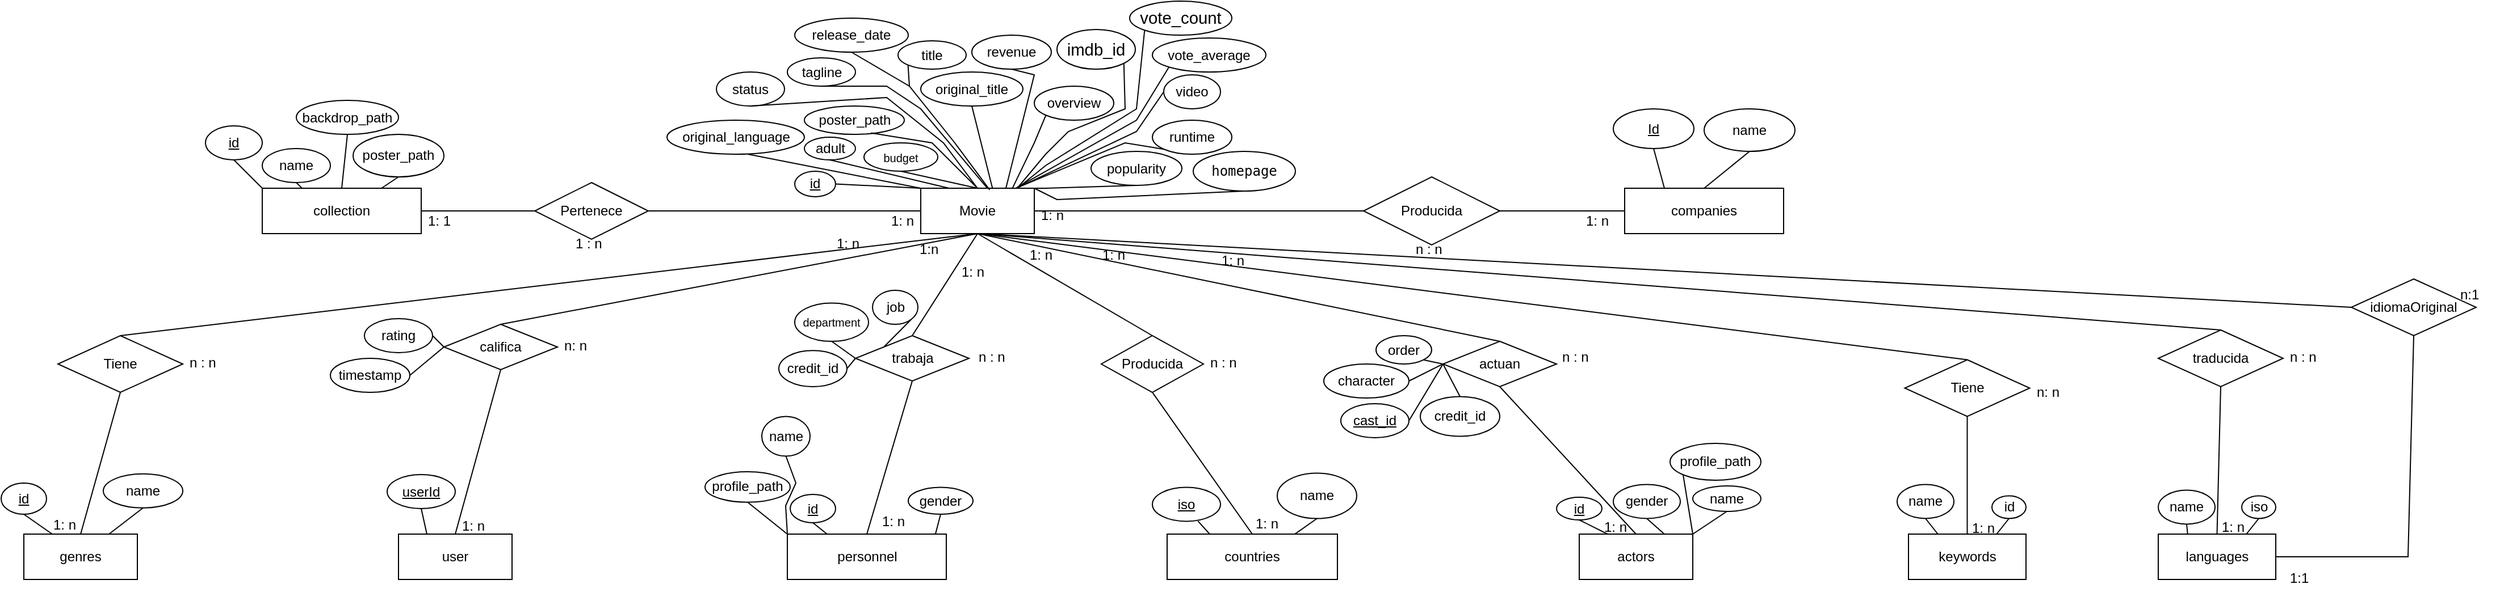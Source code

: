 <mxfile version="26.0.6">
  <diagram id="CirS74W1yyCGP_KkDUGx" name="ModeloConceptualCompleto">
    <mxGraphModel dx="3240" dy="900" grid="1" gridSize="10" guides="1" tooltips="1" connect="1" arrows="1" fold="1" page="1" pageScale="1" pageWidth="827" pageHeight="1169" math="0" shadow="0">
      <root>
        <mxCell id="0" />
        <mxCell id="1" parent="0" />
        <mxCell id="GQHDGKloXedWPg2WiuIK-1" value="Movie" style="whiteSpace=wrap;html=1;align=center;" parent="1" vertex="1">
          <mxGeometry x="610" y="320" width="100" height="40" as="geometry" />
        </mxCell>
        <mxCell id="GQHDGKloXedWPg2WiuIK-2" value="original_title" style="ellipse;whiteSpace=wrap;html=1;align=center;" parent="1" vertex="1">
          <mxGeometry x="610" y="217.5" width="90" height="30" as="geometry" />
        </mxCell>
        <mxCell id="GQHDGKloXedWPg2WiuIK-3" value="title" style="ellipse;whiteSpace=wrap;html=1;align=center;" parent="1" vertex="1">
          <mxGeometry x="590" y="190" width="60" height="25" as="geometry" />
        </mxCell>
        <mxCell id="GQHDGKloXedWPg2WiuIK-4" value="original_language" style="ellipse;whiteSpace=wrap;html=1;align=center;" parent="1" vertex="1">
          <mxGeometry x="386.5" y="260" width="121" height="30" as="geometry" />
        </mxCell>
        <mxCell id="GQHDGKloXedWPg2WiuIK-5" value="&lt;font style=&quot;font-size: 10px;&quot;&gt;budget&lt;/font&gt;" style="ellipse;whiteSpace=wrap;html=1;align=center;spacing=0;" parent="1" vertex="1">
          <mxGeometry x="560" y="280" width="65" height="25" as="geometry" />
        </mxCell>
        <mxCell id="GQHDGKloXedWPg2WiuIK-6" value="runtime" style="ellipse;whiteSpace=wrap;html=1;align=center;" parent="1" vertex="1">
          <mxGeometry x="814" y="260" width="70" height="30" as="geometry" />
        </mxCell>
        <mxCell id="GQHDGKloXedWPg2WiuIK-7" value="popularity" style="ellipse;whiteSpace=wrap;html=1;align=center;" parent="1" vertex="1">
          <mxGeometry x="760" y="287.5" width="80" height="30" as="geometry" />
        </mxCell>
        <mxCell id="GQHDGKloXedWPg2WiuIK-8" value="release_date" style="ellipse;whiteSpace=wrap;html=1;align=center;" parent="1" vertex="1">
          <mxGeometry x="499" y="170" width="100" height="30" as="geometry" />
        </mxCell>
        <mxCell id="GQHDGKloXedWPg2WiuIK-9" value="status" style="ellipse;whiteSpace=wrap;html=1;align=center;" parent="1" vertex="1">
          <mxGeometry x="430" y="217.5" width="60" height="30" as="geometry" />
        </mxCell>
        <mxCell id="GQHDGKloXedWPg2WiuIK-10" value="tagline" style="ellipse;whiteSpace=wrap;html=1;align=center;" parent="1" vertex="1">
          <mxGeometry x="492.5" y="205" width="60" height="25" as="geometry" />
        </mxCell>
        <mxCell id="GQHDGKloXedWPg2WiuIK-11" value="overview" style="ellipse;whiteSpace=wrap;html=1;align=center;" parent="1" vertex="1">
          <mxGeometry x="710" y="230" width="70" height="30" as="geometry" />
        </mxCell>
        <mxCell id="GQHDGKloXedWPg2WiuIK-12" value="companies" style="whiteSpace=wrap;html=1;align=center;" parent="1" vertex="1">
          <mxGeometry x="1230" y="320" width="140" height="40" as="geometry" />
        </mxCell>
        <mxCell id="GQHDGKloXedWPg2WiuIK-13" value="Id" style="ellipse;whiteSpace=wrap;html=1;align=center;fontStyle=4;" parent="1" vertex="1">
          <mxGeometry x="1220" y="250" width="71" height="35" as="geometry" />
        </mxCell>
        <mxCell id="GQHDGKloXedWPg2WiuIK-14" value="name" style="ellipse;whiteSpace=wrap;html=1;align=center;" parent="1" vertex="1">
          <mxGeometry x="1300" y="250" width="80" height="37.5" as="geometry" />
        </mxCell>
        <mxCell id="GQHDGKloXedWPg2WiuIK-15" value="" style="endArrow=none;html=1;rounded=0;entryX=0.5;entryY=1;entryDx=0;entryDy=0;exitX=0.25;exitY=0;exitDx=0;exitDy=0;" parent="1" source="GQHDGKloXedWPg2WiuIK-12" target="GQHDGKloXedWPg2WiuIK-13" edge="1">
          <mxGeometry relative="1" as="geometry">
            <mxPoint x="810" y="330" as="sourcePoint" />
            <mxPoint x="970" y="330" as="targetPoint" />
          </mxGeometry>
        </mxCell>
        <mxCell id="GQHDGKloXedWPg2WiuIK-16" value="" style="endArrow=none;html=1;rounded=0;entryX=0.5;entryY=1;entryDx=0;entryDy=0;exitX=0.5;exitY=0;exitDx=0;exitDy=0;" parent="1" source="GQHDGKloXedWPg2WiuIK-12" target="GQHDGKloXedWPg2WiuIK-14" edge="1">
          <mxGeometry relative="1" as="geometry">
            <mxPoint x="810" y="330" as="sourcePoint" />
            <mxPoint x="970" y="330" as="targetPoint" />
          </mxGeometry>
        </mxCell>
        <mxCell id="GQHDGKloXedWPg2WiuIK-17" value="Producida" style="shape=rhombus;perimeter=rhombusPerimeter;whiteSpace=wrap;html=1;align=center;" parent="1" vertex="1">
          <mxGeometry x="1000" y="310" width="120" height="60" as="geometry" />
        </mxCell>
        <mxCell id="GQHDGKloXedWPg2WiuIK-18" value="" style="endArrow=none;html=1;rounded=0;exitX=1;exitY=0.5;exitDx=0;exitDy=0;entryX=0;entryY=0.5;entryDx=0;entryDy=0;" parent="1" source="GQHDGKloXedWPg2WiuIK-1" target="GQHDGKloXedWPg2WiuIK-17" edge="1">
          <mxGeometry relative="1" as="geometry">
            <mxPoint x="810" y="330" as="sourcePoint" />
            <mxPoint x="970" y="330" as="targetPoint" />
          </mxGeometry>
        </mxCell>
        <mxCell id="GQHDGKloXedWPg2WiuIK-19" value="" style="endArrow=none;html=1;rounded=0;exitX=1;exitY=0.5;exitDx=0;exitDy=0;entryX=0;entryY=0.5;entryDx=0;entryDy=0;" parent="1" source="GQHDGKloXedWPg2WiuIK-17" target="GQHDGKloXedWPg2WiuIK-12" edge="1">
          <mxGeometry relative="1" as="geometry">
            <mxPoint x="910" y="390" as="sourcePoint" />
            <mxPoint x="1134" y="390" as="targetPoint" />
          </mxGeometry>
        </mxCell>
        <mxCell id="GQHDGKloXedWPg2WiuIK-20" value="personnel" style="whiteSpace=wrap;html=1;align=center;" parent="1" vertex="1">
          <mxGeometry x="492.5" y="625" width="140" height="40" as="geometry" />
        </mxCell>
        <mxCell id="GQHDGKloXedWPg2WiuIK-21" value="trabaja" style="shape=rhombus;perimeter=rhombusPerimeter;whiteSpace=wrap;html=1;align=center;" parent="1" vertex="1">
          <mxGeometry x="552.5" y="450" width="100" height="40" as="geometry" />
        </mxCell>
        <mxCell id="GQHDGKloXedWPg2WiuIK-22" value="" style="endArrow=none;html=1;rounded=0;exitX=0.5;exitY=1;exitDx=0;exitDy=0;entryX=0.5;entryY=0;entryDx=0;entryDy=0;" parent="1" source="GQHDGKloXedWPg2WiuIK-1" target="GQHDGKloXedWPg2WiuIK-21" edge="1">
          <mxGeometry relative="1" as="geometry">
            <mxPoint x="700" y="420" as="sourcePoint" />
            <mxPoint x="860" y="420" as="targetPoint" />
          </mxGeometry>
        </mxCell>
        <mxCell id="GQHDGKloXedWPg2WiuIK-23" value="" style="endArrow=none;html=1;rounded=0;exitX=0.5;exitY=1;exitDx=0;exitDy=0;entryX=0.5;entryY=0;entryDx=0;entryDy=0;" parent="1" source="GQHDGKloXedWPg2WiuIK-21" target="GQHDGKloXedWPg2WiuIK-20" edge="1">
          <mxGeometry relative="1" as="geometry">
            <mxPoint x="650" y="530" as="sourcePoint" />
            <mxPoint x="810" y="530" as="targetPoint" />
          </mxGeometry>
        </mxCell>
        <mxCell id="GQHDGKloXedWPg2WiuIK-24" value="id" style="ellipse;whiteSpace=wrap;html=1;align=center;fontStyle=4;" parent="1" vertex="1">
          <mxGeometry x="495" y="590" width="40" height="25" as="geometry" />
        </mxCell>
        <mxCell id="GQHDGKloXedWPg2WiuIK-25" value="" style="endArrow=none;html=1;rounded=0;exitX=0.5;exitY=1;exitDx=0;exitDy=0;entryX=0.25;entryY=0;entryDx=0;entryDy=0;" parent="1" source="GQHDGKloXedWPg2WiuIK-24" target="GQHDGKloXedWPg2WiuIK-20" edge="1">
          <mxGeometry relative="1" as="geometry">
            <mxPoint x="410" y="630" as="sourcePoint" />
            <mxPoint x="570" y="630" as="targetPoint" />
          </mxGeometry>
        </mxCell>
        <mxCell id="GQHDGKloXedWPg2WiuIK-26" value="credit_id" style="ellipse;whiteSpace=wrap;html=1;align=center;" parent="1" vertex="1">
          <mxGeometry x="485" y="463.12" width="60" height="31.88" as="geometry" />
        </mxCell>
        <mxCell id="GQHDGKloXedWPg2WiuIK-27" value="department" style="ellipse;whiteSpace=wrap;html=1;align=center;fontSize=10;" parent="1" vertex="1">
          <mxGeometry x="499" y="421.25" width="65" height="33.75" as="geometry" />
        </mxCell>
        <mxCell id="GQHDGKloXedWPg2WiuIK-28" value="" style="endArrow=none;html=1;rounded=0;exitX=1;exitY=0.5;exitDx=0;exitDy=0;entryX=0;entryY=0.5;entryDx=0;entryDy=0;" parent="1" source="GQHDGKloXedWPg2WiuIK-26" target="GQHDGKloXedWPg2WiuIK-21" edge="1">
          <mxGeometry relative="1" as="geometry">
            <mxPoint x="760" y="580" as="sourcePoint" />
            <mxPoint x="920" y="580" as="targetPoint" />
          </mxGeometry>
        </mxCell>
        <mxCell id="GQHDGKloXedWPg2WiuIK-29" value="" style="endArrow=none;html=1;rounded=0;exitX=0.5;exitY=1;exitDx=0;exitDy=0;entryX=0;entryY=0.5;entryDx=0;entryDy=0;" parent="1" source="GQHDGKloXedWPg2WiuIK-27" target="GQHDGKloXedWPg2WiuIK-21" edge="1">
          <mxGeometry relative="1" as="geometry">
            <mxPoint x="520" y="650" as="sourcePoint" />
            <mxPoint x="650" y="580" as="targetPoint" />
          </mxGeometry>
        </mxCell>
        <mxCell id="GQHDGKloXedWPg2WiuIK-30" value="countries" style="whiteSpace=wrap;html=1;align=center;" parent="1" vertex="1">
          <mxGeometry x="827" y="625" width="150" height="40" as="geometry" />
        </mxCell>
        <mxCell id="GQHDGKloXedWPg2WiuIK-31" value="Producida" style="shape=rhombus;perimeter=rhombusPerimeter;whiteSpace=wrap;html=1;align=center;" parent="1" vertex="1">
          <mxGeometry x="769" y="450" width="90" height="50" as="geometry" />
        </mxCell>
        <mxCell id="GQHDGKloXedWPg2WiuIK-32" value="" style="endArrow=none;html=1;rounded=0;exitX=0.5;exitY=1;exitDx=0;exitDy=0;entryX=0.5;entryY=0;entryDx=0;entryDy=0;" parent="1" source="GQHDGKloXedWPg2WiuIK-31" target="GQHDGKloXedWPg2WiuIK-30" edge="1">
          <mxGeometry relative="1" as="geometry">
            <mxPoint x="960" y="475" as="sourcePoint" />
            <mxPoint x="1215" y="565" as="targetPoint" />
          </mxGeometry>
        </mxCell>
        <mxCell id="GQHDGKloXedWPg2WiuIK-33" value="" style="endArrow=none;html=1;rounded=0;exitX=0.67;exitY=0.995;exitDx=0;exitDy=0;entryX=0.25;entryY=0;entryDx=0;entryDy=0;exitPerimeter=0;" parent="1" source="GQHDGKloXedWPg2WiuIK-86" target="GQHDGKloXedWPg2WiuIK-30" edge="1">
          <mxGeometry relative="1" as="geometry">
            <mxPoint x="819" y="580" as="sourcePoint" />
            <mxPoint x="957" y="640" as="targetPoint" />
          </mxGeometry>
        </mxCell>
        <mxCell id="GQHDGKloXedWPg2WiuIK-34" value="name" style="ellipse;whiteSpace=wrap;html=1;align=center;" parent="1" vertex="1">
          <mxGeometry x="924" y="571.25" width="70" height="40" as="geometry" />
        </mxCell>
        <mxCell id="GQHDGKloXedWPg2WiuIK-35" value="" style="endArrow=none;html=1;rounded=0;exitX=0.5;exitY=1;exitDx=0;exitDy=0;entryX=0.75;entryY=0;entryDx=0;entryDy=0;" parent="1" source="GQHDGKloXedWPg2WiuIK-34" target="GQHDGKloXedWPg2WiuIK-30" edge="1">
          <mxGeometry relative="1" as="geometry">
            <mxPoint x="1020" y="580" as="sourcePoint" />
            <mxPoint x="1180" y="580" as="targetPoint" />
          </mxGeometry>
        </mxCell>
        <mxCell id="GQHDGKloXedWPg2WiuIK-36" value="1: n" style="text;strokeColor=none;fillColor=none;spacingLeft=4;spacingRight=4;overflow=hidden;rotatable=0;points=[[0,0.5],[1,0.5]];portConstraint=eastwest;fontSize=12;whiteSpace=wrap;html=1;" parent="1" vertex="1">
          <mxGeometry x="640" y="380" width="30" height="20" as="geometry" />
        </mxCell>
        <mxCell id="GQHDGKloXedWPg2WiuIK-37" value="1: n" style="text;strokeColor=none;fillColor=none;spacingLeft=4;spacingRight=4;overflow=hidden;rotatable=0;points=[[0,0.5],[1,0.5]];portConstraint=eastwest;fontSize=12;whiteSpace=wrap;html=1;" parent="1" vertex="1">
          <mxGeometry x="570" y="600" width="40" height="30" as="geometry" />
        </mxCell>
        <mxCell id="GQHDGKloXedWPg2WiuIK-38" value="n : n" style="text;strokeColor=none;fillColor=none;spacingLeft=4;spacingRight=4;overflow=hidden;rotatable=0;points=[[0,0.5],[1,0.5]];portConstraint=eastwest;fontSize=12;whiteSpace=wrap;html=1;" parent="1" vertex="1">
          <mxGeometry x="655" y="455" width="40" height="30" as="geometry" />
        </mxCell>
        <mxCell id="GQHDGKloXedWPg2WiuIK-39" value="1: n" style="text;strokeColor=none;fillColor=none;spacingLeft=4;spacingRight=4;overflow=hidden;rotatable=0;points=[[0,0.5],[1,0.5]];portConstraint=eastwest;fontSize=12;whiteSpace=wrap;html=1;" parent="1" vertex="1">
          <mxGeometry x="1190" y="335" width="40" height="30" as="geometry" />
        </mxCell>
        <mxCell id="GQHDGKloXedWPg2WiuIK-40" value="1: n" style="text;strokeColor=none;fillColor=none;spacingLeft=4;spacingRight=4;overflow=hidden;rotatable=0;points=[[0,0.5],[1,0.5]];portConstraint=eastwest;fontSize=12;whiteSpace=wrap;html=1;" parent="1" vertex="1">
          <mxGeometry x="710" y="330" width="30" height="20" as="geometry" />
        </mxCell>
        <mxCell id="GQHDGKloXedWPg2WiuIK-41" value="n : n" style="text;strokeColor=none;fillColor=none;spacingLeft=4;spacingRight=4;overflow=hidden;rotatable=0;points=[[0,0.5],[1,0.5]];portConstraint=eastwest;fontSize=12;whiteSpace=wrap;html=1;" parent="1" vertex="1">
          <mxGeometry x="1040" y="360" width="40" height="30" as="geometry" />
        </mxCell>
        <mxCell id="GQHDGKloXedWPg2WiuIK-42" value="1: n" style="text;strokeColor=none;fillColor=none;spacingLeft=4;spacingRight=4;overflow=hidden;rotatable=0;points=[[0,0.5],[1,0.5]];portConstraint=eastwest;fontSize=12;whiteSpace=wrap;html=1;" parent="1" vertex="1">
          <mxGeometry x="899" y="601.88" width="30" height="20" as="geometry" />
        </mxCell>
        <mxCell id="GQHDGKloXedWPg2WiuIK-43" value="n : n" style="text;strokeColor=none;fillColor=none;spacingLeft=4;spacingRight=4;overflow=hidden;rotatable=0;points=[[0,0.5],[1,0.5]];portConstraint=eastwest;fontSize=12;whiteSpace=wrap;html=1;" parent="1" vertex="1">
          <mxGeometry x="859" y="460" width="40" height="30" as="geometry" />
        </mxCell>
        <mxCell id="GQHDGKloXedWPg2WiuIK-44" value="adult" style="ellipse;whiteSpace=wrap;html=1;align=center;rotation=0;" parent="1" vertex="1">
          <mxGeometry x="507.5" y="275" width="45" height="20" as="geometry" />
        </mxCell>
        <mxCell id="GQHDGKloXedWPg2WiuIK-45" value="&lt;font face=&quot;Helvetica&quot;&gt;&lt;code&gt;homepage&lt;br&gt;&lt;/code&gt;&lt;/font&gt;" style="ellipse;whiteSpace=wrap;html=1;align=center;" parent="1" vertex="1">
          <mxGeometry x="850" y="287.5" width="90" height="35" as="geometry" />
        </mxCell>
        <mxCell id="GQHDGKloXedWPg2WiuIK-46" value="id" style="ellipse;whiteSpace=wrap;html=1;align=center;fontStyle=4;" parent="1" vertex="1">
          <mxGeometry x="499" y="305" width="36" height="22.5" as="geometry" />
        </mxCell>
        <mxCell id="GQHDGKloXedWPg2WiuIK-47" value="poster_path" style="ellipse;whiteSpace=wrap;html=1;align=center;" parent="1" vertex="1">
          <mxGeometry x="507.5" y="247.5" width="88" height="25" as="geometry" />
        </mxCell>
        <mxCell id="GQHDGKloXedWPg2WiuIK-48" value="revenue" style="ellipse;whiteSpace=wrap;html=1;align=center;" parent="1" vertex="1">
          <mxGeometry x="655" y="185" width="70" height="30" as="geometry" />
        </mxCell>
        <mxCell id="GQHDGKloXedWPg2WiuIK-49" value="video" style="ellipse;whiteSpace=wrap;html=1;align=center;" parent="1" vertex="1">
          <mxGeometry x="824" y="220" width="50" height="30" as="geometry" />
        </mxCell>
        <mxCell id="GQHDGKloXedWPg2WiuIK-50" value="vote_average" style="ellipse;whiteSpace=wrap;html=1;align=center;" parent="1" vertex="1">
          <mxGeometry x="814" y="187.5" width="100" height="30" as="geometry" />
        </mxCell>
        <mxCell id="GQHDGKloXedWPg2WiuIK-51" value="collection" style="whiteSpace=wrap;html=1;align=center;" parent="1" vertex="1">
          <mxGeometry x="30" y="320" width="140" height="40" as="geometry" />
        </mxCell>
        <mxCell id="GQHDGKloXedWPg2WiuIK-52" value="actors" style="whiteSpace=wrap;html=1;align=center;" parent="1" vertex="1">
          <mxGeometry x="1190" y="625" width="100" height="40" as="geometry" />
        </mxCell>
        <mxCell id="GQHDGKloXedWPg2WiuIK-53" value="user" style="whiteSpace=wrap;html=1;align=center;" parent="1" vertex="1">
          <mxGeometry x="150" y="625" width="100" height="40" as="geometry" />
        </mxCell>
        <mxCell id="GQHDGKloXedWPg2WiuIK-54" value="" style="endArrow=none;html=1;rounded=0;exitX=1;exitY=0.5;exitDx=0;exitDy=0;entryX=0;entryY=0.5;entryDx=0;entryDy=0;" parent="1" source="GQHDGKloXedWPg2WiuIK-55" edge="1">
          <mxGeometry relative="1" as="geometry">
            <mxPoint x="446" y="340" as="sourcePoint" />
            <mxPoint x="610" y="340" as="targetPoint" />
          </mxGeometry>
        </mxCell>
        <mxCell id="GQHDGKloXedWPg2WiuIK-55" value="Pertenece" style="shape=rhombus;perimeter=rhombusPerimeter;whiteSpace=wrap;html=1;align=center;" parent="1" vertex="1">
          <mxGeometry x="270" y="315" width="100" height="50" as="geometry" />
        </mxCell>
        <mxCell id="GQHDGKloXedWPg2WiuIK-56" value="" style="endArrow=none;html=1;rounded=0;exitX=1;exitY=0.5;exitDx=0;exitDy=0;entryX=0;entryY=0.5;entryDx=0;entryDy=0;" parent="1" source="GQHDGKloXedWPg2WiuIK-51" target="GQHDGKloXedWPg2WiuIK-55" edge="1">
          <mxGeometry relative="1" as="geometry">
            <mxPoint x="180" y="420" as="sourcePoint" />
            <mxPoint x="338" y="420" as="targetPoint" />
          </mxGeometry>
        </mxCell>
        <mxCell id="GQHDGKloXedWPg2WiuIK-57" value="" style="endArrow=none;html=1;rounded=0;entryX=0.5;entryY=0;entryDx=0;entryDy=0;exitX=0.5;exitY=1;exitDx=0;exitDy=0;" parent="1" source="GQHDGKloXedWPg2WiuIK-60" target="GQHDGKloXedWPg2WiuIK-53" edge="1">
          <mxGeometry relative="1" as="geometry">
            <mxPoint x="420" y="470" as="sourcePoint" />
            <mxPoint x="514" y="540" as="targetPoint" />
          </mxGeometry>
        </mxCell>
        <mxCell id="GQHDGKloXedWPg2WiuIK-58" value="" style="endArrow=none;html=1;rounded=0;entryX=0.5;entryY=0;entryDx=0;entryDy=0;exitX=0.5;exitY=1;exitDx=0;exitDy=0;" parent="1" source="GQHDGKloXedWPg2WiuIK-62" target="GQHDGKloXedWPg2WiuIK-52" edge="1">
          <mxGeometry relative="1" as="geometry">
            <mxPoint x="1204" y="445" as="sourcePoint" />
            <mxPoint x="854" y="650" as="targetPoint" />
          </mxGeometry>
        </mxCell>
        <mxCell id="GQHDGKloXedWPg2WiuIK-59" value="" style="endArrow=none;html=1;rounded=0;exitX=0.5;exitY=1;exitDx=0;exitDy=0;entryX=0.5;entryY=0;entryDx=0;entryDy=0;" parent="1" source="GQHDGKloXedWPg2WiuIK-1" target="GQHDGKloXedWPg2WiuIK-31" edge="1">
          <mxGeometry relative="1" as="geometry">
            <mxPoint x="740" y="405" as="sourcePoint" />
            <mxPoint x="770" y="495" as="targetPoint" />
          </mxGeometry>
        </mxCell>
        <mxCell id="GQHDGKloXedWPg2WiuIK-60" value="califica" style="shape=rhombus;perimeter=rhombusPerimeter;whiteSpace=wrap;html=1;align=center;" parent="1" vertex="1">
          <mxGeometry x="190" y="440" width="100" height="40" as="geometry" />
        </mxCell>
        <mxCell id="GQHDGKloXedWPg2WiuIK-61" value="" style="endArrow=none;html=1;rounded=0;exitX=0.5;exitY=1;exitDx=0;exitDy=0;entryX=0.5;entryY=0;entryDx=0;entryDy=0;" parent="1" source="GQHDGKloXedWPg2WiuIK-1" target="GQHDGKloXedWPg2WiuIK-60" edge="1">
          <mxGeometry relative="1" as="geometry">
            <mxPoint x="535" y="365" as="sourcePoint" />
            <mxPoint x="420" y="460" as="targetPoint" />
          </mxGeometry>
        </mxCell>
        <mxCell id="GQHDGKloXedWPg2WiuIK-62" value="actuan" style="shape=rhombus;perimeter=rhombusPerimeter;whiteSpace=wrap;html=1;align=center;" parent="1" vertex="1">
          <mxGeometry x="1070" y="455" width="100" height="40" as="geometry" />
        </mxCell>
        <mxCell id="GQHDGKloXedWPg2WiuIK-63" value="" style="endArrow=none;html=1;rounded=0;entryX=0.5;entryY=0;entryDx=0;entryDy=0;exitX=0.5;exitY=1;exitDx=0;exitDy=0;" parent="1" source="GQHDGKloXedWPg2WiuIK-1" target="GQHDGKloXedWPg2WiuIK-62" edge="1">
          <mxGeometry relative="1" as="geometry">
            <mxPoint x="800" y="380" as="sourcePoint" />
            <mxPoint x="970" y="490" as="targetPoint" />
          </mxGeometry>
        </mxCell>
        <mxCell id="GQHDGKloXedWPg2WiuIK-64" value="" style="endArrow=none;html=1;rounded=0;exitX=1;exitY=0.5;exitDx=0;exitDy=0;entryX=0;entryY=0;entryDx=0;entryDy=0;" parent="1" source="GQHDGKloXedWPg2WiuIK-46" target="GQHDGKloXedWPg2WiuIK-1" edge="1">
          <mxGeometry relative="1" as="geometry">
            <mxPoint x="480" y="309.13" as="sourcePoint" />
            <mxPoint x="730" y="309.13" as="targetPoint" />
          </mxGeometry>
        </mxCell>
        <mxCell id="GQHDGKloXedWPg2WiuIK-65" value="" style="endArrow=none;html=1;rounded=0;exitX=0.5;exitY=1;exitDx=0;exitDy=0;entryX=0.25;entryY=0;entryDx=0;entryDy=0;" parent="1" source="GQHDGKloXedWPg2WiuIK-44" target="GQHDGKloXedWPg2WiuIK-1" edge="1">
          <mxGeometry relative="1" as="geometry">
            <mxPoint x="552" y="295" as="sourcePoint" />
            <mxPoint x="680" y="325" as="targetPoint" />
          </mxGeometry>
        </mxCell>
        <mxCell id="GQHDGKloXedWPg2WiuIK-66" value="" style="endArrow=none;html=1;rounded=0;exitX=0.5;exitY=1;exitDx=0;exitDy=0;entryX=0.5;entryY=0;entryDx=0;entryDy=0;" parent="1" source="GQHDGKloXedWPg2WiuIK-5" target="GQHDGKloXedWPg2WiuIK-1" edge="1">
          <mxGeometry relative="1" as="geometry">
            <mxPoint x="610" y="292.5" as="sourcePoint" />
            <mxPoint x="710" y="319.5" as="targetPoint" />
          </mxGeometry>
        </mxCell>
        <mxCell id="GQHDGKloXedWPg2WiuIK-67" value="" style="endArrow=none;html=1;rounded=0;exitX=0.5;exitY=1;exitDx=0;exitDy=0;entryX=1;entryY=0;entryDx=0;entryDy=0;" parent="1" source="GQHDGKloXedWPg2WiuIK-45" target="GQHDGKloXedWPg2WiuIK-1" edge="1">
          <mxGeometry relative="1" as="geometry">
            <mxPoint x="760" y="300" as="sourcePoint" />
            <mxPoint x="710" y="310" as="targetPoint" />
            <Array as="points">
              <mxPoint x="730" y="330" />
            </Array>
          </mxGeometry>
        </mxCell>
        <mxCell id="GQHDGKloXedWPg2WiuIK-68" value="" style="endArrow=none;html=1;rounded=0;exitX=0.5;exitY=1;exitDx=0;exitDy=0;entryX=0.631;entryY=-0.005;entryDx=0;entryDy=0;entryPerimeter=0;" parent="1" source="GQHDGKloXedWPg2WiuIK-2" target="GQHDGKloXedWPg2WiuIK-1" edge="1">
          <mxGeometry relative="1" as="geometry">
            <mxPoint x="700" y="310" as="sourcePoint" />
            <mxPoint x="670" y="318" as="targetPoint" />
          </mxGeometry>
        </mxCell>
        <mxCell id="GQHDGKloXedWPg2WiuIK-69" value="" style="endArrow=none;html=1;rounded=0;exitX=0.59;exitY=0.999;exitDx=0;exitDy=0;entryX=0;entryY=0;entryDx=0;entryDy=0;exitPerimeter=0;" parent="1" source="GQHDGKloXedWPg2WiuIK-4" target="GQHDGKloXedWPg2WiuIK-1" edge="1">
          <mxGeometry relative="1" as="geometry">
            <mxPoint x="710" y="320" as="sourcePoint" />
            <mxPoint x="715" y="350" as="targetPoint" />
          </mxGeometry>
        </mxCell>
        <mxCell id="GQHDGKloXedWPg2WiuIK-70" value="" style="endArrow=none;html=1;rounded=0;exitX=0.5;exitY=1;exitDx=0;exitDy=0;" parent="1" source="GQHDGKloXedWPg2WiuIK-7" edge="1">
          <mxGeometry relative="1" as="geometry">
            <mxPoint x="792" y="242.5" as="sourcePoint" />
            <mxPoint x="710" y="320" as="targetPoint" />
            <Array as="points">
              <mxPoint x="720" y="320" />
            </Array>
          </mxGeometry>
        </mxCell>
        <mxCell id="GQHDGKloXedWPg2WiuIK-71" value="" style="endArrow=none;html=1;rounded=0;exitX=0;exitY=1;exitDx=0;exitDy=0;entryX=0.808;entryY=-0.002;entryDx=0;entryDy=0;entryPerimeter=0;" parent="1" source="GQHDGKloXedWPg2WiuIK-11" target="GQHDGKloXedWPg2WiuIK-1" edge="1">
          <mxGeometry relative="1" as="geometry">
            <mxPoint x="710" y="320" as="sourcePoint" />
            <mxPoint x="705" y="340" as="targetPoint" />
            <Array as="points">
              <mxPoint x="710" y="280" />
            </Array>
          </mxGeometry>
        </mxCell>
        <mxCell id="GQHDGKloXedWPg2WiuIK-72" value="" style="endArrow=none;html=1;rounded=0;exitX=0.5;exitY=1;exitDx=0;exitDy=0;entryX=0.5;entryY=0;entryDx=0;entryDy=0;" parent="1" source="GQHDGKloXedWPg2WiuIK-9" target="GQHDGKloXedWPg2WiuIK-1" edge="1">
          <mxGeometry relative="1" as="geometry">
            <mxPoint x="516" y="225" as="sourcePoint" />
            <mxPoint x="494" y="160" as="targetPoint" />
            <Array as="points">
              <mxPoint x="580" y="240" />
              <mxPoint x="630" y="280" />
            </Array>
          </mxGeometry>
        </mxCell>
        <mxCell id="GQHDGKloXedWPg2WiuIK-73" value="" style="endArrow=none;html=1;rounded=0;entryX=0.607;entryY=0.035;entryDx=0;entryDy=0;exitX=0.5;exitY=1;exitDx=0;exitDy=0;entryPerimeter=0;" parent="1" source="GQHDGKloXedWPg2WiuIK-8" target="GQHDGKloXedWPg2WiuIK-1" edge="1">
          <mxGeometry relative="1" as="geometry">
            <mxPoint x="590" y="210" as="sourcePoint" />
            <mxPoint x="534" y="280" as="targetPoint" />
            <Array as="points">
              <mxPoint x="600" y="230" />
              <mxPoint x="640" y="280" />
            </Array>
          </mxGeometry>
        </mxCell>
        <mxCell id="GQHDGKloXedWPg2WiuIK-74" value="" style="endArrow=none;html=1;rounded=0;entryX=0.584;entryY=-0.009;entryDx=0;entryDy=0;exitX=0.5;exitY=1;exitDx=0;exitDy=0;entryPerimeter=0;" parent="1" source="GQHDGKloXedWPg2WiuIK-10" target="GQHDGKloXedWPg2WiuIK-1" edge="1">
          <mxGeometry relative="1" as="geometry">
            <mxPoint x="605" y="210" as="sourcePoint" />
            <mxPoint x="617" y="226" as="targetPoint" />
            <Array as="points">
              <mxPoint x="550" y="230" />
              <mxPoint x="580" y="230" />
              <mxPoint x="610" y="250" />
            </Array>
          </mxGeometry>
        </mxCell>
        <mxCell id="GQHDGKloXedWPg2WiuIK-75" value="" style="endArrow=none;html=1;rounded=0;exitX=0.666;exitY=0.949;exitDx=0;exitDy=0;entryX=0.5;entryY=0;entryDx=0;entryDy=0;exitPerimeter=0;" parent="1" source="GQHDGKloXedWPg2WiuIK-47" target="GQHDGKloXedWPg2WiuIK-1" edge="1">
          <mxGeometry relative="1" as="geometry">
            <mxPoint x="563" y="212" as="sourcePoint" />
            <mxPoint x="560" y="248" as="targetPoint" />
            <Array as="points">
              <mxPoint x="620" y="280" />
            </Array>
          </mxGeometry>
        </mxCell>
        <mxCell id="GQHDGKloXedWPg2WiuIK-76" value="" style="endArrow=none;html=1;rounded=0;exitX=0;exitY=1;exitDx=0;exitDy=0;entryX=0.836;entryY=0.002;entryDx=0;entryDy=0;entryPerimeter=0;" parent="1" source="GQHDGKloXedWPg2WiuIK-6" target="GQHDGKloXedWPg2WiuIK-1" edge="1">
          <mxGeometry relative="1" as="geometry">
            <mxPoint x="828" y="268" as="sourcePoint" />
            <mxPoint x="690" y="320" as="targetPoint" />
            <Array as="points">
              <mxPoint x="790" y="280" />
            </Array>
          </mxGeometry>
        </mxCell>
        <mxCell id="GQHDGKloXedWPg2WiuIK-77" value="" style="endArrow=none;html=1;rounded=0;exitX=0;exitY=1;exitDx=0;exitDy=0;" parent="1" source="GQHDGKloXedWPg2WiuIK-3" edge="1">
          <mxGeometry relative="1" as="geometry">
            <mxPoint x="468" y="300" as="sourcePoint" />
            <mxPoint x="600" y="230" as="targetPoint" />
          </mxGeometry>
        </mxCell>
        <mxCell id="GQHDGKloXedWPg2WiuIK-78" value="" style="endArrow=none;html=1;rounded=0;exitX=0.5;exitY=1;exitDx=0;exitDy=0;entryX=0.75;entryY=0;entryDx=0;entryDy=0;" parent="1" source="GQHDGKloXedWPg2WiuIK-48" target="GQHDGKloXedWPg2WiuIK-1" edge="1">
          <mxGeometry relative="1" as="geometry">
            <mxPoint x="750.002" y="207.405" as="sourcePoint" />
            <mxPoint x="719" y="227.59" as="targetPoint" />
            <Array as="points">
              <mxPoint x="710" y="220" />
            </Array>
          </mxGeometry>
        </mxCell>
        <mxCell id="GQHDGKloXedWPg2WiuIK-81" value="id" style="ellipse;whiteSpace=wrap;html=1;align=center;fontStyle=4;" parent="1" vertex="1">
          <mxGeometry x="-20" y="265" width="50" height="30" as="geometry" />
        </mxCell>
        <mxCell id="GQHDGKloXedWPg2WiuIK-82" value="name" style="ellipse;whiteSpace=wrap;html=1;align=center;" parent="1" vertex="1">
          <mxGeometry x="30" y="285" width="60" height="30" as="geometry" />
        </mxCell>
        <mxCell id="GQHDGKloXedWPg2WiuIK-83" value="" style="endArrow=none;html=1;rounded=0;exitX=0.5;exitY=1;exitDx=0;exitDy=0;entryX=0;entryY=0;entryDx=0;entryDy=0;" parent="1" source="GQHDGKloXedWPg2WiuIK-81" target="GQHDGKloXedWPg2WiuIK-51" edge="1">
          <mxGeometry relative="1" as="geometry">
            <mxPoint x="40" y="310" as="sourcePoint" />
            <mxPoint x="200" y="310" as="targetPoint" />
          </mxGeometry>
        </mxCell>
        <mxCell id="GQHDGKloXedWPg2WiuIK-84" value="" style="endArrow=none;html=1;rounded=0;exitX=0.5;exitY=1;exitDx=0;exitDy=0;entryX=0.25;entryY=0;entryDx=0;entryDy=0;" parent="1" source="GQHDGKloXedWPg2WiuIK-82" target="GQHDGKloXedWPg2WiuIK-51" edge="1">
          <mxGeometry relative="1" as="geometry">
            <mxPoint x="134.84" y="300" as="sourcePoint" />
            <mxPoint x="134.84" y="325" as="targetPoint" />
          </mxGeometry>
        </mxCell>
        <mxCell id="GQHDGKloXedWPg2WiuIK-85" value="character" style="ellipse;whiteSpace=wrap;html=1;align=center;" parent="1" vertex="1">
          <mxGeometry x="965" y="475" width="75" height="30" as="geometry" />
        </mxCell>
        <mxCell id="GQHDGKloXedWPg2WiuIK-86" value="iso" style="ellipse;whiteSpace=wrap;html=1;align=center;fontStyle=4;" parent="1" vertex="1">
          <mxGeometry x="814" y="583.75" width="60" height="30" as="geometry" />
        </mxCell>
        <mxCell id="GQHDGKloXedWPg2WiuIK-87" value="cast_id" style="ellipse;whiteSpace=wrap;html=1;align=center;fontStyle=4;" parent="1" vertex="1">
          <mxGeometry x="980" y="510" width="60" height="30" as="geometry" />
        </mxCell>
        <mxCell id="GQHDGKloXedWPg2WiuIK-88" value="" style="endArrow=none;html=1;rounded=0;entryX=0;entryY=0.5;entryDx=0;entryDy=0;exitX=1;exitY=0.5;exitDx=0;exitDy=0;" parent="1" source="GQHDGKloXedWPg2WiuIK-87" target="GQHDGKloXedWPg2WiuIK-62" edge="1">
          <mxGeometry relative="1" as="geometry">
            <mxPoint x="1070" y="541" as="sourcePoint" />
            <mxPoint x="1110.0" y="581.25" as="targetPoint" />
          </mxGeometry>
        </mxCell>
        <mxCell id="GQHDGKloXedWPg2WiuIK-89" value="credit_id" style="ellipse;whiteSpace=wrap;html=1;align=center;" parent="1" vertex="1">
          <mxGeometry x="1050" y="503.75" width="70" height="35" as="geometry" />
        </mxCell>
        <mxCell id="GQHDGKloXedWPg2WiuIK-90" value="gender" style="ellipse;whiteSpace=wrap;html=1;align=center;" parent="1" vertex="1">
          <mxGeometry x="1220" y="581.25" width="59" height="30" as="geometry" />
        </mxCell>
        <mxCell id="GQHDGKloXedWPg2WiuIK-91" value="name" style="ellipse;whiteSpace=wrap;html=1;align=center;" parent="1" vertex="1">
          <mxGeometry x="1290" y="582.5" width="60" height="22.5" as="geometry" />
        </mxCell>
        <mxCell id="GQHDGKloXedWPg2WiuIK-92" value="order" style="ellipse;whiteSpace=wrap;html=1;align=center;" parent="1" vertex="1">
          <mxGeometry x="1011" y="450" width="49" height="25" as="geometry" />
        </mxCell>
        <mxCell id="GQHDGKloXedWPg2WiuIK-93" value="profile_path" style="ellipse;whiteSpace=wrap;html=1;align=center;" parent="1" vertex="1">
          <mxGeometry x="1270" y="545" width="80" height="32.5" as="geometry" />
        </mxCell>
        <mxCell id="GQHDGKloXedWPg2WiuIK-94" value="" style="endArrow=none;html=1;rounded=0;exitX=1;exitY=1;exitDx=0;exitDy=0;entryX=0;entryY=0.5;entryDx=0;entryDy=0;" parent="1" source="GQHDGKloXedWPg2WiuIK-92" target="GQHDGKloXedWPg2WiuIK-62" edge="1">
          <mxGeometry relative="1" as="geometry">
            <mxPoint x="1121" y="585" as="sourcePoint" />
            <mxPoint x="1130" y="595" as="targetPoint" />
            <Array as="points" />
          </mxGeometry>
        </mxCell>
        <mxCell id="GQHDGKloXedWPg2WiuIK-98" value="" style="endArrow=none;html=1;rounded=0;exitX=0;exitY=1;exitDx=0;exitDy=0;entryX=1;entryY=0;entryDx=0;entryDy=0;" parent="1" source="GQHDGKloXedWPg2WiuIK-93" target="GQHDGKloXedWPg2WiuIK-52" edge="1">
          <mxGeometry relative="1" as="geometry">
            <mxPoint x="1168" y="560" as="sourcePoint" />
            <mxPoint x="1215" y="605" as="targetPoint" />
          </mxGeometry>
        </mxCell>
        <mxCell id="GQHDGKloXedWPg2WiuIK-99" value="" style="endArrow=none;html=1;rounded=0;exitX=0.5;exitY=1;exitDx=0;exitDy=0;entryX=1;entryY=0;entryDx=0;entryDy=0;" parent="1" source="GQHDGKloXedWPg2WiuIK-91" target="GQHDGKloXedWPg2WiuIK-52" edge="1">
          <mxGeometry relative="1" as="geometry">
            <mxPoint x="1178" y="570" as="sourcePoint" />
            <mxPoint x="1225" y="615" as="targetPoint" />
          </mxGeometry>
        </mxCell>
        <mxCell id="GQHDGKloXedWPg2WiuIK-100" value="gender" style="ellipse;whiteSpace=wrap;html=1;align=center;" parent="1" vertex="1">
          <mxGeometry x="599" y="583.75" width="57" height="23.75" as="geometry" />
        </mxCell>
        <mxCell id="GQHDGKloXedWPg2WiuIK-101" value="job" style="ellipse;whiteSpace=wrap;html=1;align=center;" parent="1" vertex="1">
          <mxGeometry x="567.5" y="410" width="40" height="30" as="geometry" />
        </mxCell>
        <mxCell id="GQHDGKloXedWPg2WiuIK-102" value="name" style="ellipse;whiteSpace=wrap;html=1;align=center;" parent="1" vertex="1">
          <mxGeometry x="470" y="521.25" width="42.5" height="35" as="geometry" />
        </mxCell>
        <mxCell id="GQHDGKloXedWPg2WiuIK-103" value="profile_path" style="ellipse;whiteSpace=wrap;html=1;align=center;" parent="1" vertex="1">
          <mxGeometry x="420" y="570" width="75" height="26.88" as="geometry" />
        </mxCell>
        <mxCell id="GQHDGKloXedWPg2WiuIK-104" value="" style="endArrow=none;html=1;rounded=0;exitX=0.5;exitY=1;exitDx=0;exitDy=0;entryX=0.931;entryY=0.008;entryDx=0;entryDy=0;entryPerimeter=0;" parent="1" source="GQHDGKloXedWPg2WiuIK-100" target="GQHDGKloXedWPg2WiuIK-20" edge="1">
          <mxGeometry relative="1" as="geometry">
            <mxPoint x="562" y="565" as="sourcePoint" />
            <mxPoint x="630" y="630" as="targetPoint" />
          </mxGeometry>
        </mxCell>
        <mxCell id="GQHDGKloXedWPg2WiuIK-105" value="" style="endArrow=none;html=1;rounded=0;exitX=1;exitY=1;exitDx=0;exitDy=0;entryX=0;entryY=0;entryDx=0;entryDy=0;" parent="1" source="GQHDGKloXedWPg2WiuIK-101" target="GQHDGKloXedWPg2WiuIK-21" edge="1">
          <mxGeometry relative="1" as="geometry">
            <mxPoint x="572" y="575" as="sourcePoint" />
            <mxPoint x="567" y="646" as="targetPoint" />
          </mxGeometry>
        </mxCell>
        <mxCell id="GQHDGKloXedWPg2WiuIK-106" value="" style="endArrow=none;html=1;rounded=0;exitX=0.5;exitY=1;exitDx=0;exitDy=0;entryX=0;entryY=0;entryDx=0;entryDy=0;" parent="1" source="GQHDGKloXedWPg2WiuIK-102" target="GQHDGKloXedWPg2WiuIK-20" edge="1">
          <mxGeometry relative="1" as="geometry">
            <mxPoint x="582" y="585" as="sourcePoint" />
            <mxPoint x="577" y="656" as="targetPoint" />
            <Array as="points">
              <mxPoint x="500" y="580" />
              <mxPoint x="491" y="600" />
            </Array>
          </mxGeometry>
        </mxCell>
        <mxCell id="GQHDGKloXedWPg2WiuIK-107" value="" style="endArrow=none;html=1;rounded=0;exitX=0.5;exitY=1;exitDx=0;exitDy=0;entryX=0;entryY=0;entryDx=0;entryDy=0;" parent="1" source="GQHDGKloXedWPg2WiuIK-103" target="GQHDGKloXedWPg2WiuIK-20" edge="1">
          <mxGeometry relative="1" as="geometry">
            <mxPoint x="552" y="592" as="sourcePoint" />
            <mxPoint x="548" y="635" as="targetPoint" />
          </mxGeometry>
        </mxCell>
        <mxCell id="GQHDGKloXedWPg2WiuIK-109" value="rating" style="ellipse;whiteSpace=wrap;html=1;align=center;" parent="1" vertex="1">
          <mxGeometry x="120" y="435" width="60" height="30" as="geometry" />
        </mxCell>
        <mxCell id="GQHDGKloXedWPg2WiuIK-110" value="timestamp" style="ellipse;whiteSpace=wrap;html=1;align=center;" parent="1" vertex="1">
          <mxGeometry x="90" y="470" width="70" height="30" as="geometry" />
        </mxCell>
        <mxCell id="GQHDGKloXedWPg2WiuIK-111" value="" style="endArrow=none;html=1;rounded=0;exitX=1;exitY=0.5;exitDx=0;exitDy=0;entryX=0;entryY=0.5;entryDx=0;entryDy=0;" parent="1" source="GQHDGKloXedWPg2WiuIK-110" target="GQHDGKloXedWPg2WiuIK-60" edge="1">
          <mxGeometry relative="1" as="geometry">
            <mxPoint x="190" y="570" as="sourcePoint" />
            <mxPoint x="350" y="570" as="targetPoint" />
          </mxGeometry>
        </mxCell>
        <mxCell id="GQHDGKloXedWPg2WiuIK-112" value="" style="endArrow=none;html=1;rounded=0;exitX=1;exitY=0.5;exitDx=0;exitDy=0;entryX=0;entryY=0.5;entryDx=0;entryDy=0;" parent="1" source="GQHDGKloXedWPg2WiuIK-109" target="GQHDGKloXedWPg2WiuIK-60" edge="1">
          <mxGeometry relative="1" as="geometry">
            <mxPoint x="190" y="570" as="sourcePoint" />
            <mxPoint x="350" y="570" as="targetPoint" />
          </mxGeometry>
        </mxCell>
        <mxCell id="GQHDGKloXedWPg2WiuIK-113" value="" style="endArrow=none;html=1;rounded=0;exitX=0.5;exitY=1;exitDx=0;exitDy=0;entryX=0.25;entryY=0;entryDx=0;entryDy=0;" parent="1" source="kyz5QwAfoY5FNnczMksz-1" target="GQHDGKloXedWPg2WiuIK-53" edge="1">
          <mxGeometry relative="1" as="geometry">
            <mxPoint x="135" y="596.88" as="sourcePoint" />
            <mxPoint x="350" y="570" as="targetPoint" />
          </mxGeometry>
        </mxCell>
        <mxCell id="GQHDGKloXedWPg2WiuIK-114" value="genres" style="whiteSpace=wrap;html=1;align=center;" parent="1" vertex="1">
          <mxGeometry x="-180" y="625" width="100" height="40" as="geometry" />
        </mxCell>
        <mxCell id="GQHDGKloXedWPg2WiuIK-115" value="Tiene" style="shape=rhombus;perimeter=rhombusPerimeter;whiteSpace=wrap;html=1;align=center;" parent="1" vertex="1">
          <mxGeometry x="-150" y="450" width="110" height="50" as="geometry" />
        </mxCell>
        <mxCell id="GQHDGKloXedWPg2WiuIK-116" value="" style="endArrow=none;html=1;rounded=0;exitX=0.5;exitY=1;exitDx=0;exitDy=0;entryX=0.5;entryY=0;entryDx=0;entryDy=0;" parent="1" source="GQHDGKloXedWPg2WiuIK-1" target="GQHDGKloXedWPg2WiuIK-115" edge="1">
          <mxGeometry relative="1" as="geometry">
            <mxPoint x="430" y="540" as="sourcePoint" />
            <mxPoint x="590" y="540" as="targetPoint" />
          </mxGeometry>
        </mxCell>
        <mxCell id="GQHDGKloXedWPg2WiuIK-117" value="" style="endArrow=none;html=1;rounded=0;exitX=0.5;exitY=1;exitDx=0;exitDy=0;entryX=0.5;entryY=0;entryDx=0;entryDy=0;" parent="1" source="GQHDGKloXedWPg2WiuIK-115" target="GQHDGKloXedWPg2WiuIK-114" edge="1">
          <mxGeometry relative="1" as="geometry">
            <mxPoint x="430" y="540" as="sourcePoint" />
            <mxPoint x="590" y="540" as="targetPoint" />
          </mxGeometry>
        </mxCell>
        <mxCell id="GQHDGKloXedWPg2WiuIK-118" value="languages" style="whiteSpace=wrap;html=1;align=center;" parent="1" vertex="1">
          <mxGeometry x="1700" y="625" width="103.5" height="40" as="geometry" />
        </mxCell>
        <mxCell id="GQHDGKloXedWPg2WiuIK-119" value="traducida" style="shape=rhombus;perimeter=rhombusPerimeter;whiteSpace=wrap;html=1;align=center;" parent="1" vertex="1">
          <mxGeometry x="1700" y="445" width="110" height="50" as="geometry" />
        </mxCell>
        <mxCell id="GQHDGKloXedWPg2WiuIK-120" value="" style="endArrow=none;html=1;rounded=0;entryX=0.5;entryY=0;entryDx=0;entryDy=0;exitX=0.5;exitY=1;exitDx=0;exitDy=0;" parent="1" source="GQHDGKloXedWPg2WiuIK-1" target="GQHDGKloXedWPg2WiuIK-119" edge="1">
          <mxGeometry relative="1" as="geometry">
            <mxPoint x="1160" y="500" as="sourcePoint" />
            <mxPoint x="1320" y="500" as="targetPoint" />
          </mxGeometry>
        </mxCell>
        <mxCell id="GQHDGKloXedWPg2WiuIK-121" value="" style="endArrow=none;html=1;rounded=0;entryX=0.5;entryY=1;entryDx=0;entryDy=0;exitX=0.5;exitY=0;exitDx=0;exitDy=0;" parent="1" source="GQHDGKloXedWPg2WiuIK-118" target="GQHDGKloXedWPg2WiuIK-119" edge="1">
          <mxGeometry relative="1" as="geometry">
            <mxPoint x="1160" y="500" as="sourcePoint" />
            <mxPoint x="1320" y="500" as="targetPoint" />
          </mxGeometry>
        </mxCell>
        <mxCell id="GQHDGKloXedWPg2WiuIK-122" value="id" style="ellipse;whiteSpace=wrap;html=1;align=center;fontStyle=4;" parent="1" vertex="1">
          <mxGeometry x="-200" y="580" width="40" height="27.5" as="geometry" />
        </mxCell>
        <mxCell id="GQHDGKloXedWPg2WiuIK-123" value="name" style="ellipse;whiteSpace=wrap;html=1;align=center;" parent="1" vertex="1">
          <mxGeometry x="-110" y="571.88" width="70" height="30" as="geometry" />
        </mxCell>
        <mxCell id="GQHDGKloXedWPg2WiuIK-124" value="" style="endArrow=none;html=1;rounded=0;exitX=0.5;exitY=1;exitDx=0;exitDy=0;entryX=0.25;entryY=0;entryDx=0;entryDy=0;" parent="1" source="GQHDGKloXedWPg2WiuIK-122" target="GQHDGKloXedWPg2WiuIK-114" edge="1">
          <mxGeometry relative="1" as="geometry">
            <mxPoint x="-120" y="540" as="sourcePoint" />
            <mxPoint x="40" y="540" as="targetPoint" />
          </mxGeometry>
        </mxCell>
        <mxCell id="GQHDGKloXedWPg2WiuIK-125" value="" style="endArrow=none;html=1;rounded=0;exitX=0.5;exitY=1;exitDx=0;exitDy=0;entryX=0.75;entryY=0;entryDx=0;entryDy=0;" parent="1" source="GQHDGKloXedWPg2WiuIK-123" target="GQHDGKloXedWPg2WiuIK-114" edge="1">
          <mxGeometry relative="1" as="geometry">
            <mxPoint x="-120" y="540" as="sourcePoint" />
            <mxPoint x="40" y="540" as="targetPoint" />
          </mxGeometry>
        </mxCell>
        <mxCell id="GQHDGKloXedWPg2WiuIK-126" value="name" style="ellipse;whiteSpace=wrap;html=1;align=center;" parent="1" vertex="1">
          <mxGeometry x="1700" y="586.25" width="50" height="30" as="geometry" />
        </mxCell>
        <mxCell id="GQHDGKloXedWPg2WiuIK-127" value="id" style="ellipse;whiteSpace=wrap;html=1;align=center;fontStyle=4;" parent="1" vertex="1">
          <mxGeometry x="1170" y="592.5" width="40" height="20" as="geometry" />
        </mxCell>
        <mxCell id="GQHDGKloXedWPg2WiuIK-128" value="" style="endArrow=none;html=1;rounded=0;exitX=0.5;exitY=1;exitDx=0;exitDy=0;entryX=0.25;entryY=0;entryDx=0;entryDy=0;" parent="1" source="GQHDGKloXedWPg2WiuIK-127" target="GQHDGKloXedWPg2WiuIK-52" edge="1">
          <mxGeometry relative="1" as="geometry">
            <mxPoint x="1110" y="630" as="sourcePoint" />
            <mxPoint x="1270" y="630" as="targetPoint" />
          </mxGeometry>
        </mxCell>
        <mxCell id="GQHDGKloXedWPg2WiuIK-129" value="iso" style="ellipse;whiteSpace=wrap;html=1;align=center;" parent="1" vertex="1">
          <mxGeometry x="1773.5" y="591.25" width="30" height="20" as="geometry" />
        </mxCell>
        <mxCell id="GQHDGKloXedWPg2WiuIK-130" value="" style="endArrow=none;html=1;rounded=0;exitX=0.5;exitY=1;exitDx=0;exitDy=0;entryX=0.25;entryY=0;entryDx=0;entryDy=0;" parent="1" source="GQHDGKloXedWPg2WiuIK-126" target="GQHDGKloXedWPg2WiuIK-118" edge="1">
          <mxGeometry relative="1" as="geometry">
            <mxPoint x="1450" y="630" as="sourcePoint" />
            <mxPoint x="1610" y="630" as="targetPoint" />
          </mxGeometry>
        </mxCell>
        <mxCell id="GQHDGKloXedWPg2WiuIK-131" value="" style="endArrow=none;html=1;rounded=0;exitX=0.5;exitY=1;exitDx=0;exitDy=0;entryX=0.75;entryY=0;entryDx=0;entryDy=0;" parent="1" source="GQHDGKloXedWPg2WiuIK-129" target="GQHDGKloXedWPg2WiuIK-118" edge="1">
          <mxGeometry relative="1" as="geometry">
            <mxPoint x="1450" y="630" as="sourcePoint" />
            <mxPoint x="1610" y="630" as="targetPoint" />
          </mxGeometry>
        </mxCell>
        <mxCell id="GQHDGKloXedWPg2WiuIK-132" value="1: 1" style="text;strokeColor=none;fillColor=none;spacingLeft=4;spacingRight=4;overflow=hidden;rotatable=0;points=[[0,0.5],[1,0.5]];portConstraint=eastwest;fontSize=12;whiteSpace=wrap;html=1;" parent="1" vertex="1">
          <mxGeometry x="170" y="335" width="30" height="20" as="geometry" />
        </mxCell>
        <mxCell id="GQHDGKloXedWPg2WiuIK-133" value="1: n" style="text;strokeColor=none;fillColor=none;spacingLeft=4;spacingRight=4;overflow=hidden;rotatable=0;points=[[0,0.5],[1,0.5]];portConstraint=eastwest;fontSize=12;whiteSpace=wrap;html=1;" parent="1" vertex="1">
          <mxGeometry x="577.5" y="335" width="30" height="20" as="geometry" />
        </mxCell>
        <mxCell id="GQHDGKloXedWPg2WiuIK-134" value="1 : n" style="text;strokeColor=none;fillColor=none;spacingLeft=4;spacingRight=4;overflow=hidden;rotatable=0;points=[[0,0.5],[1,0.5]];portConstraint=eastwest;fontSize=12;whiteSpace=wrap;html=1;" parent="1" vertex="1">
          <mxGeometry x="300" y="355" width="40" height="30" as="geometry" />
        </mxCell>
        <mxCell id="GQHDGKloXedWPg2WiuIK-135" value="1: n" style="text;strokeColor=none;fillColor=none;spacingLeft=4;spacingRight=4;overflow=hidden;rotatable=0;points=[[0,0.5],[1,0.5]];portConstraint=eastwest;fontSize=12;whiteSpace=wrap;html=1;" parent="1" vertex="1">
          <mxGeometry x="1206" y="605" width="30" height="20" as="geometry" />
        </mxCell>
        <mxCell id="GQHDGKloXedWPg2WiuIK-136" value="1: n" style="text;strokeColor=none;fillColor=none;spacingLeft=4;spacingRight=4;overflow=hidden;rotatable=0;points=[[0,0.5],[1,0.5]];portConstraint=eastwest;fontSize=12;whiteSpace=wrap;html=1;" parent="1" vertex="1">
          <mxGeometry x="700" y="365" width="30" height="20" as="geometry" />
        </mxCell>
        <mxCell id="GQHDGKloXedWPg2WiuIK-137" value="n : n" style="text;strokeColor=none;fillColor=none;spacingLeft=4;spacingRight=4;overflow=hidden;rotatable=0;points=[[0,0.5],[1,0.5]];portConstraint=eastwest;fontSize=12;whiteSpace=wrap;html=1;" parent="1" vertex="1">
          <mxGeometry x="1169" y="455" width="40" height="30" as="geometry" />
        </mxCell>
        <mxCell id="GQHDGKloXedWPg2WiuIK-138" value="1: n" style="text;strokeColor=none;fillColor=none;spacingLeft=4;spacingRight=4;overflow=hidden;rotatable=0;points=[[0,0.5],[1,0.5]];portConstraint=eastwest;fontSize=12;whiteSpace=wrap;html=1;" parent="1" vertex="1">
          <mxGeometry x="1750" y="605" width="30" height="20" as="geometry" />
        </mxCell>
        <mxCell id="GQHDGKloXedWPg2WiuIK-139" value="1: n" style="text;strokeColor=none;fillColor=none;spacingLeft=4;spacingRight=4;overflow=hidden;rotatable=0;points=[[0,0.5],[1,0.5]];portConstraint=eastwest;fontSize=12;whiteSpace=wrap;html=1;" parent="1" vertex="1">
          <mxGeometry x="764" y="365" width="30" height="20" as="geometry" />
        </mxCell>
        <mxCell id="GQHDGKloXedWPg2WiuIK-140" value="n : n" style="text;strokeColor=none;fillColor=none;spacingLeft=4;spacingRight=4;overflow=hidden;rotatable=0;points=[[0,0.5],[1,0.5]];portConstraint=eastwest;fontSize=12;whiteSpace=wrap;html=1;" parent="1" vertex="1">
          <mxGeometry x="1810" y="455" width="40" height="30" as="geometry" />
        </mxCell>
        <mxCell id="GQHDGKloXedWPg2WiuIK-141" value="&lt;div&gt;1:n&lt;/div&gt;" style="text;strokeColor=none;fillColor=none;spacingLeft=4;spacingRight=4;overflow=hidden;rotatable=0;points=[[0,0.5],[1,0.5]];portConstraint=eastwest;fontSize=12;whiteSpace=wrap;html=1;" parent="1" vertex="1">
          <mxGeometry x="602.5" y="360" width="30" height="20" as="geometry" />
        </mxCell>
        <mxCell id="GQHDGKloXedWPg2WiuIK-142" value="1: n" style="text;strokeColor=none;fillColor=none;spacingLeft=4;spacingRight=4;overflow=hidden;rotatable=0;points=[[0,0.5],[1,0.5]];portConstraint=eastwest;fontSize=12;whiteSpace=wrap;html=1;" parent="1" vertex="1">
          <mxGeometry x="200" y="603.75" width="30" height="20" as="geometry" />
        </mxCell>
        <mxCell id="GQHDGKloXedWPg2WiuIK-143" value="n: n" style="text;strokeColor=none;fillColor=none;spacingLeft=4;spacingRight=4;overflow=hidden;rotatable=0;points=[[0,0.5],[1,0.5]];portConstraint=eastwest;fontSize=12;whiteSpace=wrap;html=1;" parent="1" vertex="1">
          <mxGeometry x="290" y="445" width="30" height="20" as="geometry" />
        </mxCell>
        <mxCell id="GQHDGKloXedWPg2WiuIK-144" value="1: n" style="text;strokeColor=none;fillColor=none;spacingLeft=4;spacingRight=4;overflow=hidden;rotatable=0;points=[[0,0.5],[1,0.5]];portConstraint=eastwest;fontSize=12;whiteSpace=wrap;html=1;" parent="1" vertex="1">
          <mxGeometry x="530" y="355" width="30" height="20" as="geometry" />
        </mxCell>
        <mxCell id="GQHDGKloXedWPg2WiuIK-145" value="1: n" style="text;strokeColor=none;fillColor=none;spacingLeft=4;spacingRight=4;overflow=hidden;rotatable=0;points=[[0,0.5],[1,0.5]];portConstraint=eastwest;fontSize=12;whiteSpace=wrap;html=1;" parent="1" vertex="1">
          <mxGeometry x="-160" y="602.5" width="30" height="20" as="geometry" />
        </mxCell>
        <mxCell id="GQHDGKloXedWPg2WiuIK-146" value="n : n" style="text;strokeColor=none;fillColor=none;spacingLeft=4;spacingRight=4;overflow=hidden;rotatable=0;points=[[0,0.5],[1,0.5]];portConstraint=eastwest;fontSize=12;whiteSpace=wrap;html=1;" parent="1" vertex="1">
          <mxGeometry x="-40" y="460" width="40" height="30" as="geometry" />
        </mxCell>
        <mxCell id="GQHDGKloXedWPg2WiuIK-147" value="poster_path" style="ellipse;whiteSpace=wrap;html=1;align=center;" parent="1" vertex="1">
          <mxGeometry x="110" y="272.5" width="80" height="37.5" as="geometry" />
        </mxCell>
        <mxCell id="GQHDGKloXedWPg2WiuIK-148" value="" style="endArrow=none;html=1;rounded=0;exitX=0.5;exitY=1;exitDx=0;exitDy=0;entryX=0.75;entryY=0;entryDx=0;entryDy=0;" parent="1" source="GQHDGKloXedWPg2WiuIK-147" target="GQHDGKloXedWPg2WiuIK-51" edge="1">
          <mxGeometry relative="1" as="geometry">
            <mxPoint x="95" y="295" as="sourcePoint" />
            <mxPoint x="110" y="330" as="targetPoint" />
          </mxGeometry>
        </mxCell>
        <mxCell id="GQHDGKloXedWPg2WiuIK-149" value="backdrop_path" style="ellipse;whiteSpace=wrap;html=1;align=center;" parent="1" vertex="1">
          <mxGeometry x="60" y="242.5" width="90" height="30" as="geometry" />
        </mxCell>
        <mxCell id="GQHDGKloXedWPg2WiuIK-150" value="" style="endArrow=none;html=1;rounded=0;exitX=0.5;exitY=1;exitDx=0;exitDy=0;entryX=0.5;entryY=0;entryDx=0;entryDy=0;" parent="1" source="GQHDGKloXedWPg2WiuIK-149" target="GQHDGKloXedWPg2WiuIK-51" edge="1">
          <mxGeometry relative="1" as="geometry">
            <mxPoint x="15" y="305" as="sourcePoint" />
            <mxPoint x="40" y="330" as="targetPoint" />
          </mxGeometry>
        </mxCell>
        <mxCell id="GQHDGKloXedWPg2WiuIK-151" value="keywords" style="whiteSpace=wrap;html=1;align=center;" parent="1" vertex="1">
          <mxGeometry x="1480" y="625" width="103.5" height="40" as="geometry" />
        </mxCell>
        <mxCell id="GQHDGKloXedWPg2WiuIK-152" value="" style="endArrow=none;html=1;rounded=0;exitX=0.5;exitY=0;exitDx=0;exitDy=0;entryX=0.5;entryY=1;entryDx=0;entryDy=0;" parent="1" source="GQHDGKloXedWPg2WiuIK-151" target="GQHDGKloXedWPg2WiuIK-153" edge="1">
          <mxGeometry relative="1" as="geometry">
            <mxPoint x="1530" y="625" as="sourcePoint" />
            <mxPoint x="1533" y="520" as="targetPoint" />
          </mxGeometry>
        </mxCell>
        <mxCell id="GQHDGKloXedWPg2WiuIK-153" value="Tiene" style="shape=rhombus;perimeter=rhombusPerimeter;whiteSpace=wrap;html=1;align=center;" parent="1" vertex="1">
          <mxGeometry x="1476.75" y="471.25" width="110" height="50" as="geometry" />
        </mxCell>
        <mxCell id="GQHDGKloXedWPg2WiuIK-154" value="" style="endArrow=none;html=1;rounded=0;entryX=0.5;entryY=0;entryDx=0;entryDy=0;exitX=0.5;exitY=1;exitDx=0;exitDy=0;" parent="1" source="GQHDGKloXedWPg2WiuIK-1" target="GQHDGKloXedWPg2WiuIK-153" edge="1">
          <mxGeometry relative="1" as="geometry">
            <mxPoint x="642.5" y="395" as="sourcePoint" />
            <mxPoint x="1737.5" y="480" as="targetPoint" />
          </mxGeometry>
        </mxCell>
        <mxCell id="GQHDGKloXedWPg2WiuIK-155" value="name" style="ellipse;whiteSpace=wrap;html=1;align=center;" parent="1" vertex="1">
          <mxGeometry x="1470" y="581.25" width="50" height="30" as="geometry" />
        </mxCell>
        <mxCell id="GQHDGKloXedWPg2WiuIK-156" value="id" style="ellipse;whiteSpace=wrap;html=1;align=center;" parent="1" vertex="1">
          <mxGeometry x="1553.5" y="591.25" width="30" height="20" as="geometry" />
        </mxCell>
        <mxCell id="GQHDGKloXedWPg2WiuIK-157" value="" style="endArrow=none;html=1;rounded=0;exitX=0.75;exitY=0;exitDx=0;exitDy=0;entryX=0.5;entryY=1;entryDx=0;entryDy=0;" parent="1" source="GQHDGKloXedWPg2WiuIK-151" target="GQHDGKloXedWPg2WiuIK-156" edge="1">
          <mxGeometry relative="1" as="geometry">
            <mxPoint x="1542" y="635" as="sourcePoint" />
            <mxPoint x="1542" y="531" as="targetPoint" />
          </mxGeometry>
        </mxCell>
        <mxCell id="GQHDGKloXedWPg2WiuIK-158" value="" style="endArrow=none;html=1;rounded=0;exitX=0.25;exitY=0;exitDx=0;exitDy=0;entryX=0.5;entryY=1;entryDx=0;entryDy=0;" parent="1" source="GQHDGKloXedWPg2WiuIK-151" target="GQHDGKloXedWPg2WiuIK-155" edge="1">
          <mxGeometry relative="1" as="geometry">
            <mxPoint x="1552" y="645" as="sourcePoint" />
            <mxPoint x="1552" y="541" as="targetPoint" />
          </mxGeometry>
        </mxCell>
        <mxCell id="GQHDGKloXedWPg2WiuIK-159" value="1: n" style="text;strokeColor=none;fillColor=none;spacingLeft=4;spacingRight=4;overflow=hidden;rotatable=0;points=[[0,0.5],[1,0.5]];portConstraint=eastwest;fontSize=12;whiteSpace=wrap;html=1;" parent="1" vertex="1">
          <mxGeometry x="1530" y="606.25" width="30" height="20" as="geometry" />
        </mxCell>
        <mxCell id="GQHDGKloXedWPg2WiuIK-160" value="n: n" style="text;strokeColor=none;fillColor=none;spacingLeft=4;spacingRight=4;overflow=hidden;rotatable=0;points=[[0,0.5],[1,0.5]];portConstraint=eastwest;fontSize=12;whiteSpace=wrap;html=1;" parent="1" vertex="1">
          <mxGeometry x="1586.75" y="486.25" width="30" height="20" as="geometry" />
        </mxCell>
        <mxCell id="GQHDGKloXedWPg2WiuIK-161" value="1: n" style="text;strokeColor=none;fillColor=none;spacingLeft=4;spacingRight=4;overflow=hidden;rotatable=0;points=[[0,0.5],[1,0.5]];portConstraint=eastwest;fontSize=12;whiteSpace=wrap;html=1;" parent="1" vertex="1">
          <mxGeometry x="869" y="370" width="30" height="20" as="geometry" />
        </mxCell>
        <mxCell id="kyz5QwAfoY5FNnczMksz-1" value="userId" style="ellipse;whiteSpace=wrap;html=1;align=center;fontStyle=4;" parent="1" vertex="1">
          <mxGeometry x="140" y="572.5" width="60" height="30" as="geometry" />
        </mxCell>
        <mxCell id="nj6JdhO1WSneaBsOSodu-1" value="" style="endArrow=none;html=1;rounded=0;exitX=0.5;exitY=1;exitDx=0;exitDy=0;entryX=0.75;entryY=0;entryDx=0;entryDy=0;" parent="1" source="GQHDGKloXedWPg2WiuIK-90" target="GQHDGKloXedWPg2WiuIK-52" edge="1">
          <mxGeometry relative="1" as="geometry">
            <mxPoint x="1312" y="578" as="sourcePoint" />
            <mxPoint x="1300" y="635" as="targetPoint" />
          </mxGeometry>
        </mxCell>
        <mxCell id="nj6JdhO1WSneaBsOSodu-3" value="" style="endArrow=none;html=1;rounded=0;exitX=0;exitY=0.5;exitDx=0;exitDy=0;entryX=1;entryY=0.5;entryDx=0;entryDy=0;" parent="1" source="GQHDGKloXedWPg2WiuIK-62" target="GQHDGKloXedWPg2WiuIK-85" edge="1">
          <mxGeometry relative="1" as="geometry">
            <mxPoint x="1041" y="562" as="sourcePoint" />
            <mxPoint x="1080" y="485" as="targetPoint" />
          </mxGeometry>
        </mxCell>
        <mxCell id="nj6JdhO1WSneaBsOSodu-5" value="" style="endArrow=none;html=1;rounded=0;entryX=0.5;entryY=0;entryDx=0;entryDy=0;exitX=0;exitY=0.5;exitDx=0;exitDy=0;" parent="1" source="GQHDGKloXedWPg2WiuIK-62" target="GQHDGKloXedWPg2WiuIK-89" edge="1">
          <mxGeometry relative="1" as="geometry">
            <mxPoint x="1050" y="540" as="sourcePoint" />
            <mxPoint x="1080" y="485" as="targetPoint" />
          </mxGeometry>
        </mxCell>
        <mxCell id="nj6JdhO1WSneaBsOSodu-8" value="idiomaOriginal" style="shape=rhombus;perimeter=rhombusPerimeter;whiteSpace=wrap;html=1;align=center;" parent="1" vertex="1">
          <mxGeometry x="1870" y="400" width="110" height="50" as="geometry" />
        </mxCell>
        <mxCell id="nj6JdhO1WSneaBsOSodu-9" value="" style="endArrow=none;html=1;rounded=0;entryX=0;entryY=0.5;entryDx=0;entryDy=0;exitX=0.5;exitY=1;exitDx=0;exitDy=0;" parent="1" source="GQHDGKloXedWPg2WiuIK-1" target="nj6JdhO1WSneaBsOSodu-8" edge="1">
          <mxGeometry relative="1" as="geometry">
            <mxPoint x="800" y="360" as="sourcePoint" />
            <mxPoint x="1765" y="505" as="targetPoint" />
          </mxGeometry>
        </mxCell>
        <mxCell id="nj6JdhO1WSneaBsOSodu-10" value="" style="endArrow=none;html=1;rounded=0;entryX=0.5;entryY=1;entryDx=0;entryDy=0;exitX=1;exitY=0.5;exitDx=0;exitDy=0;" parent="1" source="GQHDGKloXedWPg2WiuIK-118" target="nj6JdhO1WSneaBsOSodu-8" edge="1">
          <mxGeometry relative="1" as="geometry">
            <mxPoint x="1925" y="650" as="sourcePoint" />
            <mxPoint x="1765" y="505" as="targetPoint" />
            <Array as="points">
              <mxPoint x="1920" y="645" />
            </Array>
          </mxGeometry>
        </mxCell>
        <mxCell id="G80GN02abMLnTks8KpEn-1" value="1:1" style="text;strokeColor=none;fillColor=none;spacingLeft=4;spacingRight=4;overflow=hidden;rotatable=0;points=[[0,0.5],[1,0.5]];portConstraint=eastwest;fontSize=12;whiteSpace=wrap;html=1;" parent="1" vertex="1">
          <mxGeometry x="1810" y="650" width="40" height="30" as="geometry" />
        </mxCell>
        <mxCell id="G80GN02abMLnTks8KpEn-2" value="n:1" style="text;strokeColor=none;fillColor=none;spacingLeft=4;spacingRight=4;overflow=hidden;rotatable=0;points=[[0,0.5],[1,0.5]];portConstraint=eastwest;fontSize=12;whiteSpace=wrap;html=1;" parent="1" vertex="1">
          <mxGeometry x="1960" y="400" width="40" height="30" as="geometry" />
        </mxCell>
        <mxCell id="f1Sur2l5G5QPgUJz55eG-3" value="&lt;span style=&quot;font-size:11.0pt;font-family:&lt;br/&gt;&amp;quot;Arial&amp;quot;,sans-serif;mso-fareast-font-family:Calibri;mso-fareast-theme-font:minor-latin;&lt;br/&gt;mso-bidi-font-family:&amp;quot;Times New Roman&amp;quot;;mso-bidi-theme-font:minor-bidi;&lt;br/&gt;mso-ansi-language:ES-TRAD;mso-fareast-language:EN-US;mso-bidi-language:AR-SA&quot; lang=&quot;ES-TRAD&quot;&gt;vote_count&lt;/span&gt;" style="ellipse;whiteSpace=wrap;html=1;align=center;" parent="1" vertex="1">
          <mxGeometry x="794" y="155" width="90" height="30" as="geometry" />
        </mxCell>
        <mxCell id="f1Sur2l5G5QPgUJz55eG-4" value="&lt;span style=&quot;font-size:11.0pt;font-family:&lt;br/&gt;&amp;quot;Arial&amp;quot;,sans-serif;mso-fareast-font-family:Calibri;mso-fareast-theme-font:minor-latin;&lt;br/&gt;mso-bidi-font-family:&amp;quot;Times New Roman&amp;quot;;mso-bidi-theme-font:minor-bidi;&lt;br/&gt;mso-ansi-language:ES-TRAD;mso-fareast-language:EN-US;mso-bidi-language:AR-SA&quot; lang=&quot;ES-TRAD&quot;&gt;imdb_id&lt;br&gt;&lt;/span&gt;" style="ellipse;whiteSpace=wrap;html=1;align=center;" parent="1" vertex="1">
          <mxGeometry x="730" y="180" width="69" height="35" as="geometry" />
        </mxCell>
        <mxCell id="f1Sur2l5G5QPgUJz55eG-7" value="" style="endArrow=none;html=1;rounded=0;exitX=1;exitY=1;exitDx=0;exitDy=0;" parent="1" source="f1Sur2l5G5QPgUJz55eG-4" edge="1">
          <mxGeometry relative="1" as="geometry">
            <mxPoint x="730" y="266" as="sourcePoint" />
            <mxPoint x="695" y="320" as="targetPoint" />
            <Array as="points">
              <mxPoint x="790" y="250" />
              <mxPoint x="740" y="270" />
              <mxPoint x="720" y="290" />
            </Array>
          </mxGeometry>
        </mxCell>
        <mxCell id="f1Sur2l5G5QPgUJz55eG-10" value="" style="endArrow=none;html=1;rounded=0;entryX=0.849;entryY=0.007;entryDx=0;entryDy=0;entryPerimeter=0;exitX=0;exitY=1;exitDx=0;exitDy=0;" parent="1" source="f1Sur2l5G5QPgUJz55eG-3" target="GQHDGKloXedWPg2WiuIK-1" edge="1">
          <mxGeometry relative="1" as="geometry">
            <mxPoint x="730" y="266" as="sourcePoint" />
            <mxPoint x="701" y="330" as="targetPoint" />
            <Array as="points">
              <mxPoint x="800" y="250" />
              <mxPoint x="720" y="300" />
            </Array>
          </mxGeometry>
        </mxCell>
        <mxCell id="f1Sur2l5G5QPgUJz55eG-11" value="" style="endArrow=none;html=1;rounded=0;exitX=0;exitY=1;exitDx=0;exitDy=0;entryX=0.844;entryY=-0.011;entryDx=0;entryDy=0;entryPerimeter=0;" parent="1" source="GQHDGKloXedWPg2WiuIK-50" target="GQHDGKloXedWPg2WiuIK-1" edge="1">
          <mxGeometry relative="1" as="geometry">
            <mxPoint x="730" y="266" as="sourcePoint" />
            <mxPoint x="701" y="330" as="targetPoint" />
            <Array as="points">
              <mxPoint x="800" y="260" />
            </Array>
          </mxGeometry>
        </mxCell>
        <mxCell id="f1Sur2l5G5QPgUJz55eG-12" value="" style="endArrow=none;html=1;rounded=0;exitX=0;exitY=0.5;exitDx=0;exitDy=0;entryX=0.845;entryY=-0.002;entryDx=0;entryDy=0;entryPerimeter=0;" parent="1" source="GQHDGKloXedWPg2WiuIK-49" target="GQHDGKloXedWPg2WiuIK-1" edge="1">
          <mxGeometry relative="1" as="geometry">
            <mxPoint x="665" y="258" as="sourcePoint" />
            <mxPoint x="700" y="320" as="targetPoint" />
            <Array as="points">
              <mxPoint x="800" y="270" />
            </Array>
          </mxGeometry>
        </mxCell>
      </root>
    </mxGraphModel>
  </diagram>
</mxfile>
